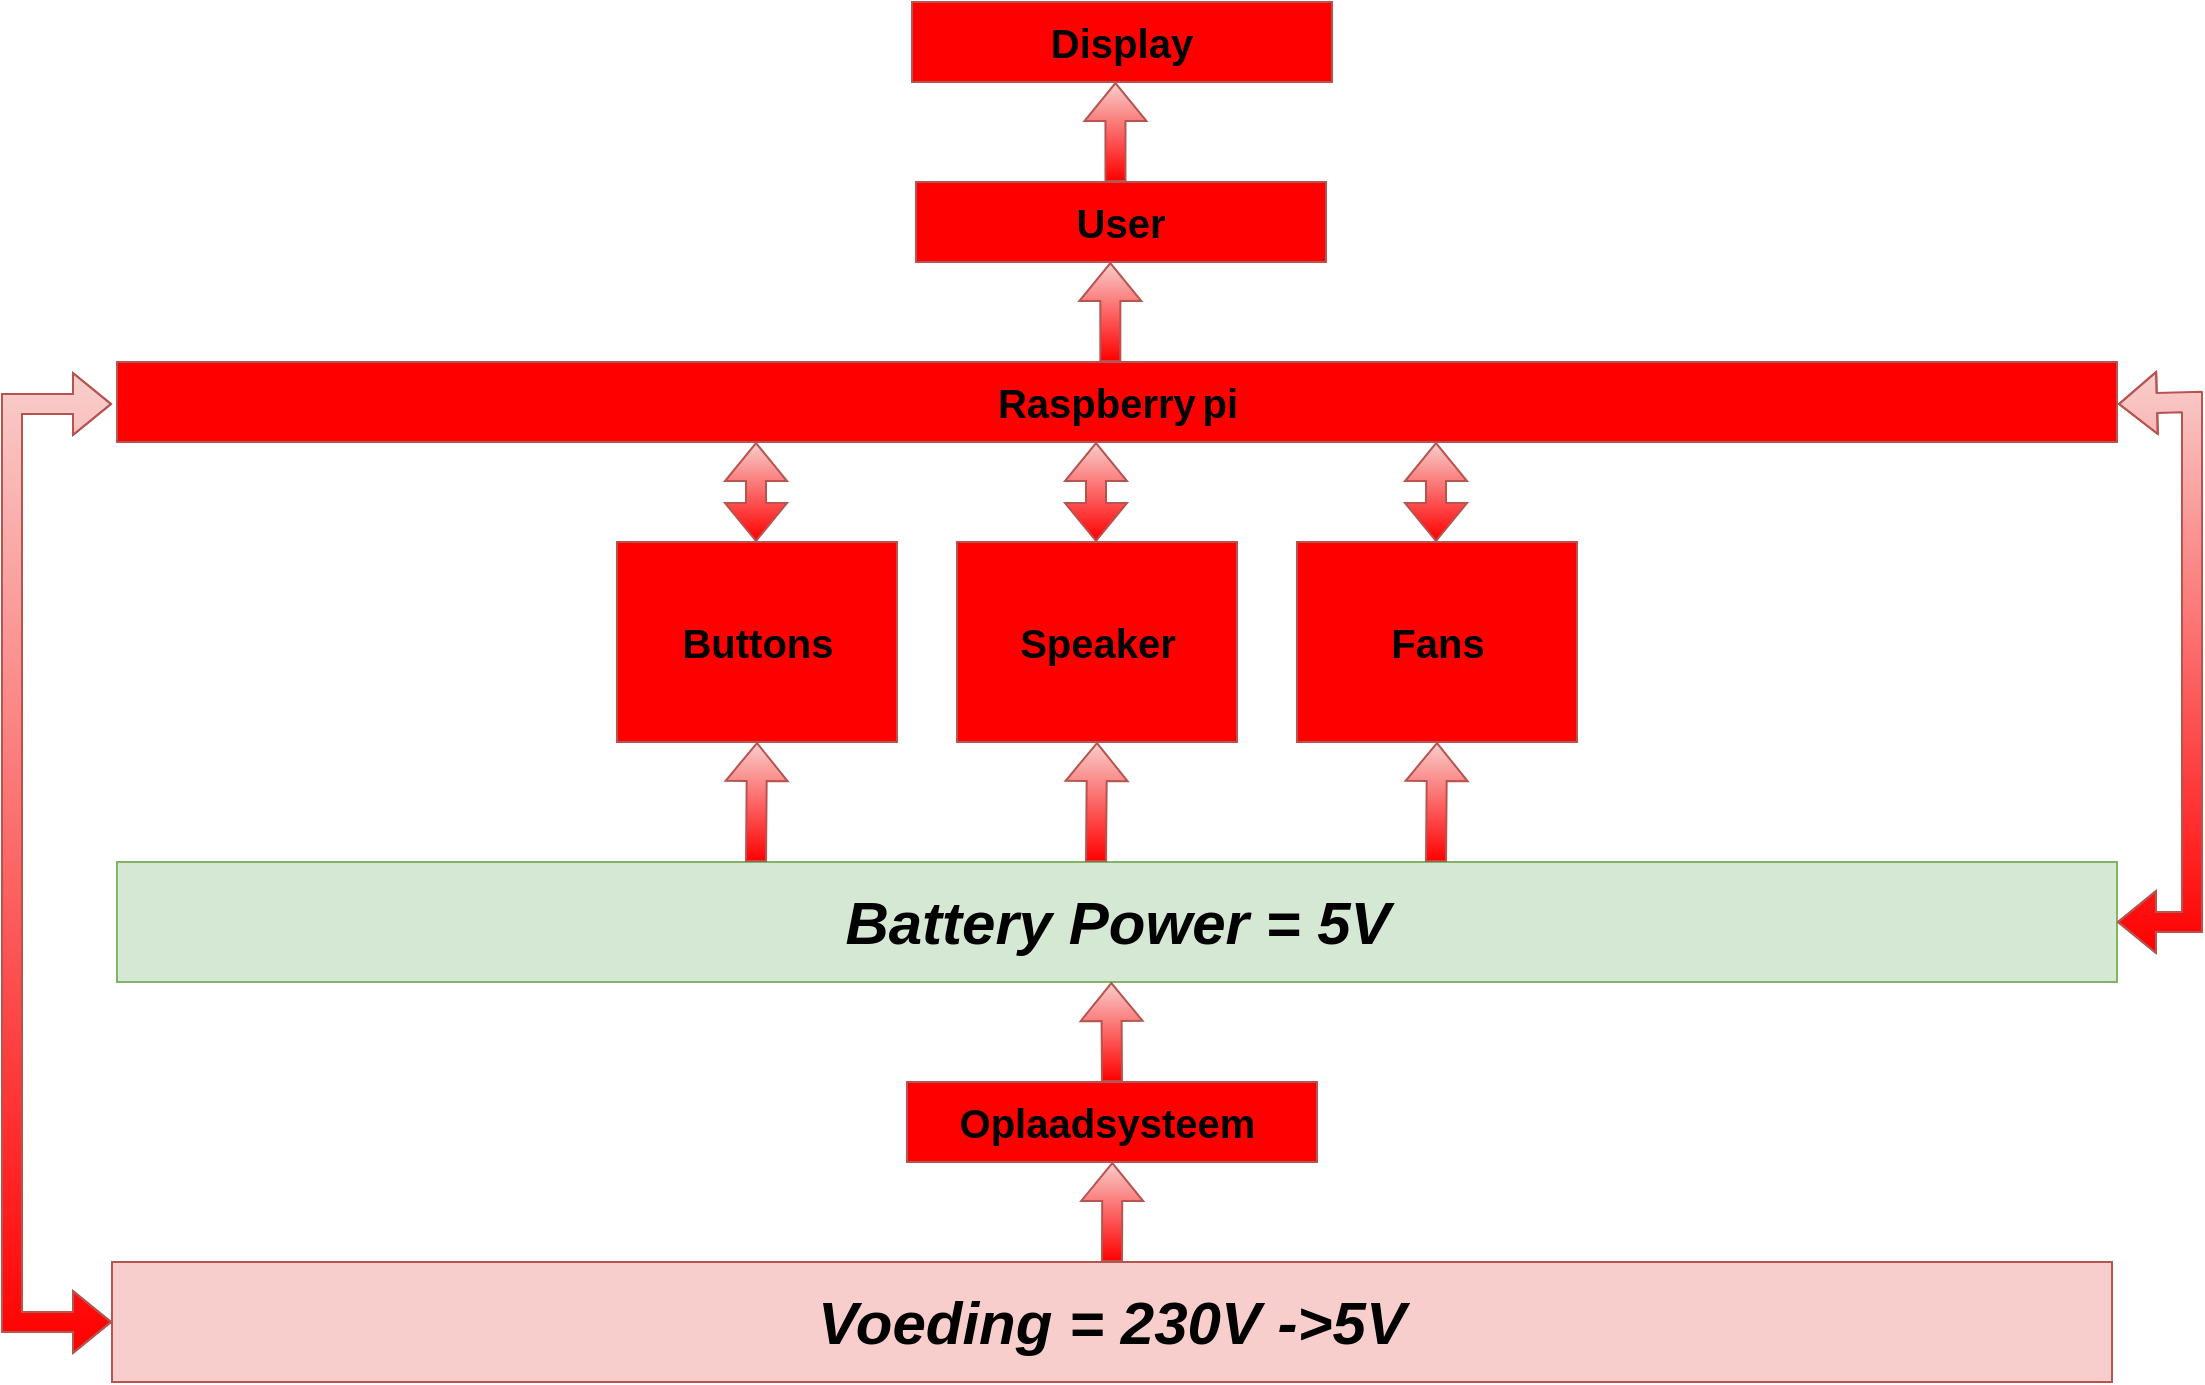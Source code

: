<mxfile version="23.1.4" type="device">
  <diagram name="Pagina-1" id="BVmWbuZmynB-B3Y1zxiG">
    <mxGraphModel dx="1542" dy="875" grid="1" gridSize="10" guides="1" tooltips="1" connect="1" arrows="1" fold="1" page="1" pageScale="1" pageWidth="1169" pageHeight="827" math="0" shadow="0">
      <root>
        <mxCell id="0" />
        <mxCell id="1" parent="0" />
        <mxCell id="gzW0-0ScK9NF6WWJQt-L-2" value="&lt;font style=&quot;font-size: 30px;&quot;&gt;&lt;b&gt;&lt;i&gt;Battery Power = 5V&lt;/i&gt;&lt;/b&gt;&lt;/font&gt;" style="text;html=1;align=center;verticalAlign=middle;whiteSpace=wrap;rounded=0;fillColor=#d5e8d4;strokeColor=#82b366;" parent="1" vertex="1">
          <mxGeometry x="82.5" y="520" width="1000" height="60" as="geometry" />
        </mxCell>
        <mxCell id="gzW0-0ScK9NF6WWJQt-L-3" value="&lt;b&gt;&lt;i&gt;&lt;font style=&quot;font-size: 30px;&quot;&gt;Voeding = 230V -&amp;gt;5V&lt;/font&gt;&lt;/i&gt;&lt;/b&gt;" style="rounded=0;whiteSpace=wrap;html=1;fillColor=#f8cecc;strokeColor=#b85450;" parent="1" vertex="1">
          <mxGeometry x="80" y="720" width="1000" height="60" as="geometry" />
        </mxCell>
        <mxCell id="gzW0-0ScK9NF6WWJQt-L-7" value="&lt;b&gt;&lt;font style=&quot;font-size: 20px;&quot;&gt;Buttons&lt;/font&gt;&lt;/b&gt;" style="rounded=0;whiteSpace=wrap;html=1;fillColor=#FF0000;gradientColor=#FF0000;strokeColor=#b85450;" parent="1" vertex="1">
          <mxGeometry x="332.5" y="360" width="140" height="100" as="geometry" />
        </mxCell>
        <mxCell id="gzW0-0ScK9NF6WWJQt-L-12" value="&lt;font style=&quot;font-size: 20px;&quot;&gt;&lt;b&gt;Speaker&lt;/b&gt;&lt;/font&gt;" style="rounded=0;whiteSpace=wrap;html=1;fillColor=#FF0000;gradientColor=#FF0000;strokeColor=#b85450;" parent="1" vertex="1">
          <mxGeometry x="502.5" y="360" width="140" height="100" as="geometry" />
        </mxCell>
        <mxCell id="gzW0-0ScK9NF6WWJQt-L-13" value="&lt;font style=&quot;font-size: 20px;&quot;&gt;&lt;b&gt;Display&lt;/b&gt;&lt;/font&gt;" style="rounded=0;whiteSpace=wrap;html=1;fillColor=#FF0000;gradientColor=#FF0000;strokeColor=#b85450;" parent="1" vertex="1">
          <mxGeometry x="480" y="90" width="210" height="40" as="geometry" />
        </mxCell>
        <mxCell id="gzW0-0ScK9NF6WWJQt-L-15" value="" style="shape=flexArrow;endArrow=classic;html=1;rounded=0;fillColor=#f8cecc;strokeColor=#b85450;gradientColor=#FF0000;entryX=0.5;entryY=1;entryDx=0;entryDy=0;" parent="1" target="gzW0-0ScK9NF6WWJQt-L-7" edge="1">
          <mxGeometry width="50" height="50" relative="1" as="geometry">
            <mxPoint x="402" y="520" as="sourcePoint" />
            <mxPoint x="402" y="470" as="targetPoint" />
          </mxGeometry>
        </mxCell>
        <mxCell id="gzW0-0ScK9NF6WWJQt-L-16" value="" style="shape=flexArrow;endArrow=classic;html=1;rounded=0;fillColor=#f8cecc;strokeColor=#b85450;gradientColor=#FF0000;entryX=0.5;entryY=1;entryDx=0;entryDy=0;" parent="1" edge="1">
          <mxGeometry width="50" height="50" relative="1" as="geometry">
            <mxPoint x="572" y="520" as="sourcePoint" />
            <mxPoint x="572.5" y="460" as="targetPoint" />
          </mxGeometry>
        </mxCell>
        <mxCell id="gzW0-0ScK9NF6WWJQt-L-17" value="&lt;b&gt;&lt;font style=&quot;font-size: 20px;&quot;&gt;Raspberry&lt;/font&gt; &lt;font style=&quot;font-size: 20px;&quot;&gt;pi&lt;/font&gt;&lt;/b&gt;" style="rounded=0;whiteSpace=wrap;html=1;fillColor=#FF0000;gradientColor=#FF0000;strokeColor=#b85450;" parent="1" vertex="1">
          <mxGeometry x="82.5" y="270" width="1000" height="40" as="geometry" />
        </mxCell>
        <mxCell id="gzW0-0ScK9NF6WWJQt-L-18" value="" style="shape=flexArrow;endArrow=classic;startArrow=classic;html=1;rounded=0;fillColor=#f8cecc;gradientColor=#ff0000;strokeColor=#b85450;" parent="1" edge="1">
          <mxGeometry width="100" height="100" relative="1" as="geometry">
            <mxPoint x="402" y="360" as="sourcePoint" />
            <mxPoint x="402" y="310" as="targetPoint" />
          </mxGeometry>
        </mxCell>
        <mxCell id="gzW0-0ScK9NF6WWJQt-L-19" value="" style="shape=flexArrow;endArrow=classic;startArrow=classic;html=1;rounded=0;fillColor=#f8cecc;gradientColor=#ff0000;strokeColor=#b85450;" parent="1" edge="1">
          <mxGeometry width="100" height="100" relative="1" as="geometry">
            <mxPoint x="572" y="360" as="sourcePoint" />
            <mxPoint x="572" y="310" as="targetPoint" />
          </mxGeometry>
        </mxCell>
        <mxCell id="gzW0-0ScK9NF6WWJQt-L-20" value="" style="shape=flexArrow;endArrow=classic;startArrow=classic;html=1;rounded=0;fillColor=#f8cecc;gradientColor=#ff0000;strokeColor=#b85450;exitX=0;exitY=0.5;exitDx=0;exitDy=0;" parent="1" edge="1" source="gzW0-0ScK9NF6WWJQt-L-3">
          <mxGeometry width="100" height="100" relative="1" as="geometry">
            <mxPoint x="80.0" y="736" as="sourcePoint" />
            <mxPoint x="80" y="291" as="targetPoint" />
            <Array as="points">
              <mxPoint x="30" y="750" />
              <mxPoint x="30" y="391" />
              <mxPoint x="30" y="291" />
            </Array>
          </mxGeometry>
        </mxCell>
        <mxCell id="gzW0-0ScK9NF6WWJQt-L-21" value="" style="shape=flexArrow;endArrow=classic;startArrow=classic;html=1;rounded=0;fillColor=#f8cecc;gradientColor=#ff0000;strokeColor=#b85450;exitX=1;exitY=0.5;exitDx=0;exitDy=0;" parent="1" source="gzW0-0ScK9NF6WWJQt-L-2" edge="1">
          <mxGeometry width="100" height="100" relative="1" as="geometry">
            <mxPoint x="1072.5" y="460" as="sourcePoint" />
            <mxPoint x="1083" y="291" as="targetPoint" />
            <Array as="points">
              <mxPoint x="1120" y="550" />
              <mxPoint x="1120" y="380" />
              <mxPoint x="1120" y="290" />
            </Array>
          </mxGeometry>
        </mxCell>
        <mxCell id="gzW0-0ScK9NF6WWJQt-L-22" value="&lt;b&gt;&lt;font style=&quot;font-size: 20px;&quot;&gt;Fans&lt;/font&gt;&lt;/b&gt;" style="rounded=0;whiteSpace=wrap;html=1;fillColor=#FF0000;gradientColor=#FF0000;strokeColor=#b85450;" parent="1" vertex="1">
          <mxGeometry x="672.5" y="360" width="140" height="100" as="geometry" />
        </mxCell>
        <mxCell id="gzW0-0ScK9NF6WWJQt-L-24" value="" style="shape=flexArrow;endArrow=classic;html=1;rounded=0;fillColor=#f8cecc;strokeColor=#b85450;gradientColor=#FF0000;entryX=0.5;entryY=1;entryDx=0;entryDy=0;" parent="1" edge="1">
          <mxGeometry width="50" height="50" relative="1" as="geometry">
            <mxPoint x="742" y="520" as="sourcePoint" />
            <mxPoint x="742.5" y="460" as="targetPoint" />
          </mxGeometry>
        </mxCell>
        <mxCell id="gzW0-0ScK9NF6WWJQt-L-25" value="" style="shape=flexArrow;endArrow=classic;startArrow=classic;html=1;rounded=0;fillColor=#f8cecc;gradientColor=#ff0000;strokeColor=#b85450;" parent="1" edge="1">
          <mxGeometry width="100" height="100" relative="1" as="geometry">
            <mxPoint x="742" y="360" as="sourcePoint" />
            <mxPoint x="742" y="310" as="targetPoint" />
          </mxGeometry>
        </mxCell>
        <mxCell id="gzW0-0ScK9NF6WWJQt-L-26" value="&lt;font style=&quot;font-size: 20px;&quot;&gt;&lt;b&gt;User&lt;/b&gt;&lt;/font&gt;" style="rounded=0;whiteSpace=wrap;html=1;fillColor=#FF0000;gradientColor=#FF0000;strokeColor=#b85450;" parent="1" vertex="1">
          <mxGeometry x="482" y="180" width="205" height="40" as="geometry" />
        </mxCell>
        <mxCell id="gzW0-0ScK9NF6WWJQt-L-28" value="" style="shape=flexArrow;endArrow=classic;html=1;rounded=0;fillColor=#f8cecc;strokeColor=#b85450;gradientColor=#FF0000;" parent="1" edge="1">
          <mxGeometry width="50" height="50" relative="1" as="geometry">
            <mxPoint x="579.17" y="270" as="sourcePoint" />
            <mxPoint x="579.17" y="220" as="targetPoint" />
          </mxGeometry>
        </mxCell>
        <mxCell id="fVlKrD4pzmXDEWI3yO4o-2" value="&lt;font style=&quot;font-size: 20px;&quot;&gt;&lt;b&gt;Oplaadsysteem&amp;nbsp;&lt;/b&gt;&lt;/font&gt;" style="rounded=0;whiteSpace=wrap;html=1;fillColor=#FF0000;gradientColor=#FF0000;strokeColor=#b85450;" vertex="1" parent="1">
          <mxGeometry x="477.5" y="630" width="205" height="40" as="geometry" />
        </mxCell>
        <mxCell id="fVlKrD4pzmXDEWI3yO4o-3" value="" style="shape=flexArrow;endArrow=classic;html=1;rounded=0;fillColor=#f8cecc;strokeColor=#b85450;gradientColor=#FF0000;entryX=0.5;entryY=1;entryDx=0;entryDy=0;" edge="1" parent="1">
          <mxGeometry width="50" height="50" relative="1" as="geometry">
            <mxPoint x="580" y="720" as="sourcePoint" />
            <mxPoint x="580.17" y="670" as="targetPoint" />
          </mxGeometry>
        </mxCell>
        <mxCell id="fVlKrD4pzmXDEWI3yO4o-6" value="" style="shape=flexArrow;endArrow=classic;html=1;rounded=0;fillColor=#f8cecc;strokeColor=#b85450;gradientColor=#FF0000;entryX=0.5;entryY=1;entryDx=0;entryDy=0;exitX=0.5;exitY=0;exitDx=0;exitDy=0;" edge="1" parent="1" source="fVlKrD4pzmXDEWI3yO4o-2">
          <mxGeometry width="50" height="50" relative="1" as="geometry">
            <mxPoint x="579.17" y="640" as="sourcePoint" />
            <mxPoint x="579.67" y="580" as="targetPoint" />
          </mxGeometry>
        </mxCell>
        <mxCell id="fVlKrD4pzmXDEWI3yO4o-9" value="" style="shape=flexArrow;endArrow=classic;html=1;rounded=0;fillColor=#f8cecc;strokeColor=#b85450;gradientColor=#FF0000;" edge="1" parent="1">
          <mxGeometry width="50" height="50" relative="1" as="geometry">
            <mxPoint x="581.73" y="180" as="sourcePoint" />
            <mxPoint x="581.73" y="130" as="targetPoint" />
          </mxGeometry>
        </mxCell>
      </root>
    </mxGraphModel>
  </diagram>
</mxfile>
